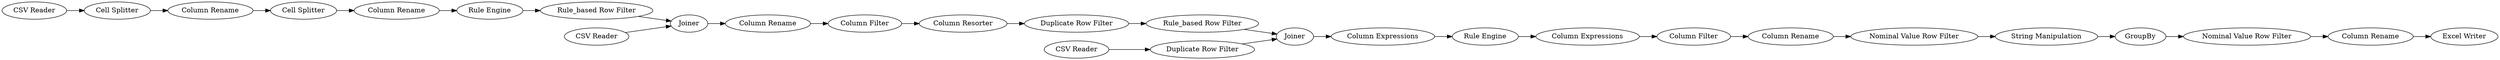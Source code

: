 digraph {
	1 [label="CSV Reader"]
	2 [label="Cell Splitter"]
	3 [label="Column Rename"]
	4 [label="Cell Splitter"]
	5 [label="Column Rename"]
	6 [label="Rule Engine"]
	7 [label="CSV Reader"]
	8 [label=Joiner]
	9 [label="Column Rename"]
	10 [label="CSV Reader"]
	11 [label=Joiner]
	12 [label="Duplicate Row Filter"]
	13 [label="Column Filter"]
	14 [label="Column Resorter"]
	15 [label="Duplicate Row Filter"]
	16 [label="Rule_based Row Filter"]
	17 [label="Column Expressions"]
	18 [label="Nominal Value Row Filter"]
	19 [label=GroupBy]
	20 [label="Nominal Value Row Filter"]
	21 [label="String Manipulation"]
	22 [label="Rule_based Row Filter"]
	23 [label="Column Rename"]
	24 [label="Rule Engine"]
	25 [label="Column Expressions"]
	26 [label="Column Filter"]
	27 [label="Column Rename"]
	28 [label="Excel Writer"]
	1 -> 2
	2 -> 3
	3 -> 4
	4 -> 5
	5 -> 6
	6 -> 22
	7 -> 8
	8 -> 9
	9 -> 13
	10 -> 12
	11 -> 17
	12 -> 11
	13 -> 14
	14 -> 15
	15 -> 16
	16 -> 11
	17 -> 24
	18 -> 21
	19 -> 20
	20 -> 23
	21 -> 19
	22 -> 8
	23 -> 28
	24 -> 25
	25 -> 26
	26 -> 27
	27 -> 18
	rankdir=LR
}
